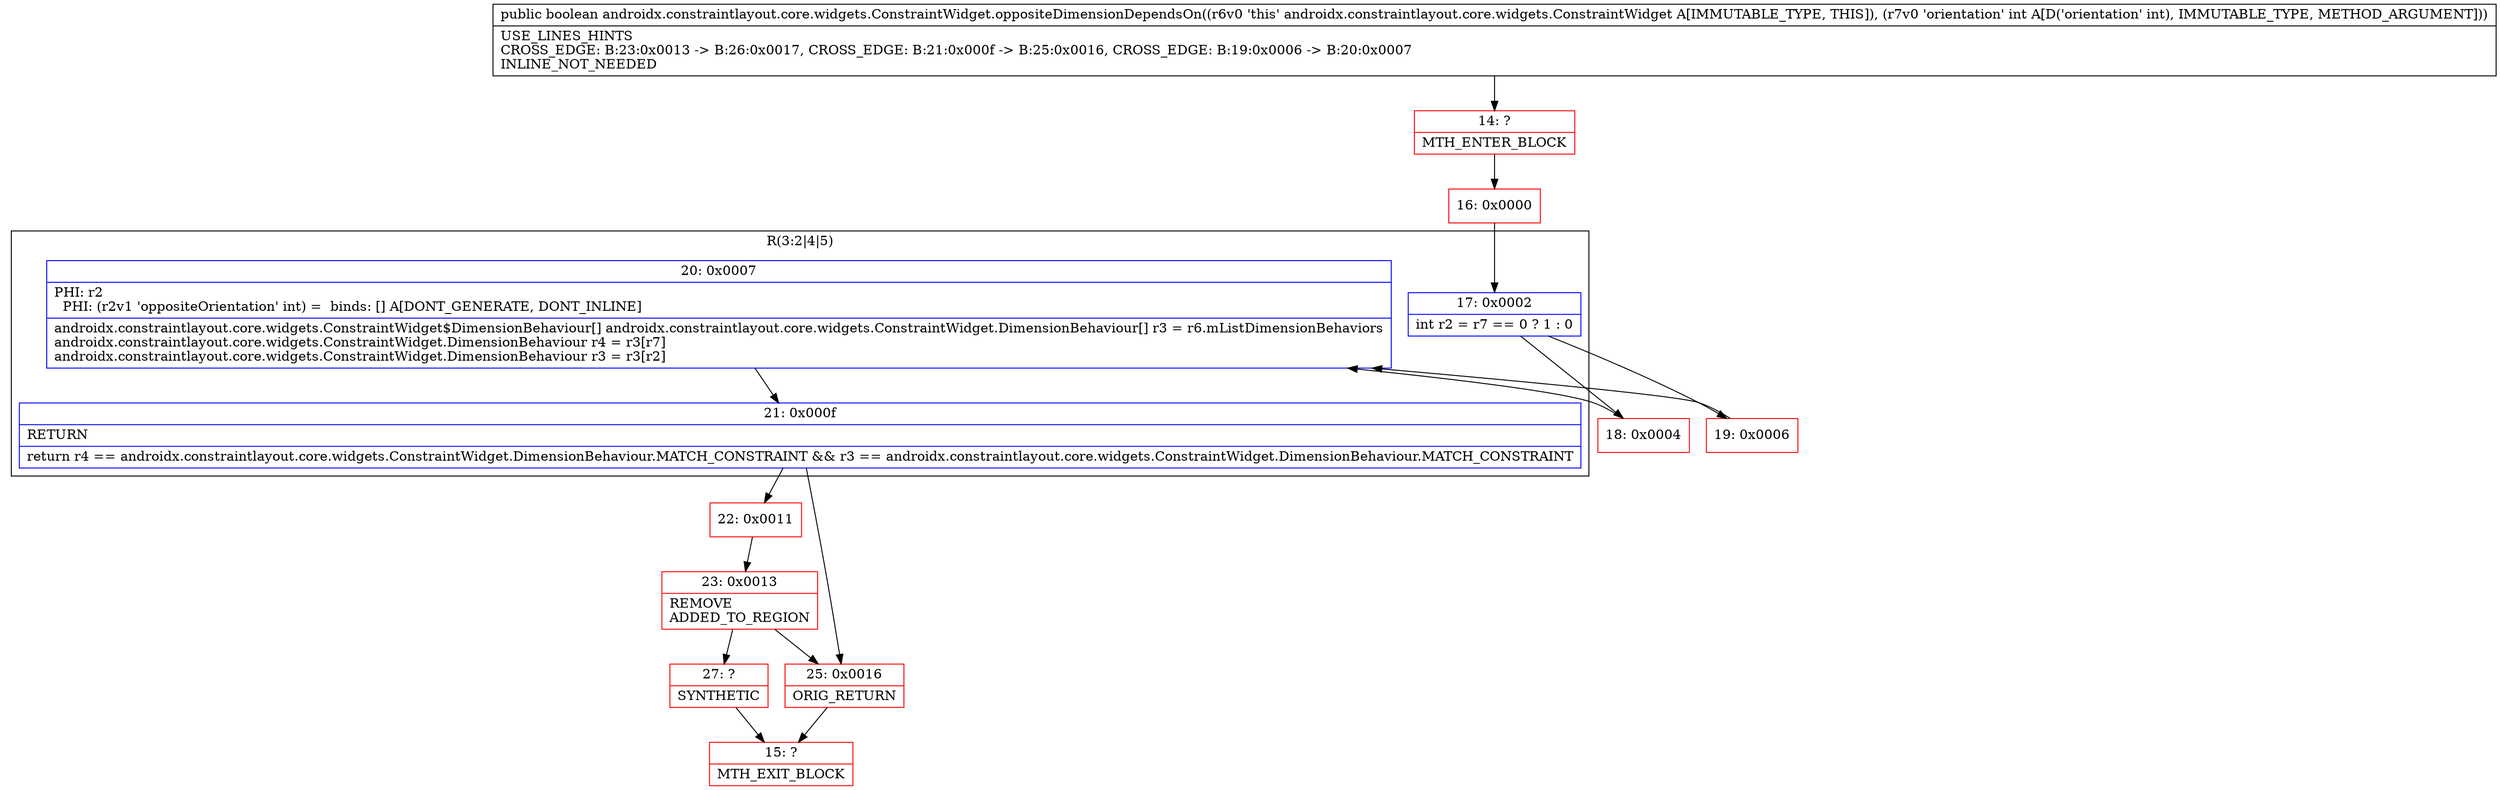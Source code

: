 digraph "CFG forandroidx.constraintlayout.core.widgets.ConstraintWidget.oppositeDimensionDependsOn(I)Z" {
subgraph cluster_Region_1843468665 {
label = "R(3:2|4|5)";
node [shape=record,color=blue];
Node_17 [shape=record,label="{17\:\ 0x0002|int r2 = r7 == 0 ? 1 : 0\l}"];
Node_20 [shape=record,label="{20\:\ 0x0007|PHI: r2 \l  PHI: (r2v1 'oppositeOrientation' int) =  binds: [] A[DONT_GENERATE, DONT_INLINE]\l|androidx.constraintlayout.core.widgets.ConstraintWidget$DimensionBehaviour[] androidx.constraintlayout.core.widgets.ConstraintWidget.DimensionBehaviour[] r3 = r6.mListDimensionBehaviors\landroidx.constraintlayout.core.widgets.ConstraintWidget.DimensionBehaviour r4 = r3[r7]\landroidx.constraintlayout.core.widgets.ConstraintWidget.DimensionBehaviour r3 = r3[r2]\l}"];
Node_21 [shape=record,label="{21\:\ 0x000f|RETURN\l|return r4 == androidx.constraintlayout.core.widgets.ConstraintWidget.DimensionBehaviour.MATCH_CONSTRAINT && r3 == androidx.constraintlayout.core.widgets.ConstraintWidget.DimensionBehaviour.MATCH_CONSTRAINT\l}"];
}
Node_14 [shape=record,color=red,label="{14\:\ ?|MTH_ENTER_BLOCK\l}"];
Node_16 [shape=record,color=red,label="{16\:\ 0x0000}"];
Node_18 [shape=record,color=red,label="{18\:\ 0x0004}"];
Node_22 [shape=record,color=red,label="{22\:\ 0x0011}"];
Node_23 [shape=record,color=red,label="{23\:\ 0x0013|REMOVE\lADDED_TO_REGION\l}"];
Node_27 [shape=record,color=red,label="{27\:\ ?|SYNTHETIC\l}"];
Node_15 [shape=record,color=red,label="{15\:\ ?|MTH_EXIT_BLOCK\l}"];
Node_25 [shape=record,color=red,label="{25\:\ 0x0016|ORIG_RETURN\l}"];
Node_19 [shape=record,color=red,label="{19\:\ 0x0006}"];
MethodNode[shape=record,label="{public boolean androidx.constraintlayout.core.widgets.ConstraintWidget.oppositeDimensionDependsOn((r6v0 'this' androidx.constraintlayout.core.widgets.ConstraintWidget A[IMMUTABLE_TYPE, THIS]), (r7v0 'orientation' int A[D('orientation' int), IMMUTABLE_TYPE, METHOD_ARGUMENT]))  | USE_LINES_HINTS\lCROSS_EDGE: B:23:0x0013 \-\> B:26:0x0017, CROSS_EDGE: B:21:0x000f \-\> B:25:0x0016, CROSS_EDGE: B:19:0x0006 \-\> B:20:0x0007\lINLINE_NOT_NEEDED\l}"];
MethodNode -> Node_14;Node_17 -> Node_18;
Node_17 -> Node_19;
Node_20 -> Node_21;
Node_21 -> Node_22;
Node_21 -> Node_25;
Node_14 -> Node_16;
Node_16 -> Node_17;
Node_18 -> Node_20;
Node_22 -> Node_23;
Node_23 -> Node_25;
Node_23 -> Node_27;
Node_27 -> Node_15;
Node_25 -> Node_15;
Node_19 -> Node_20;
}

